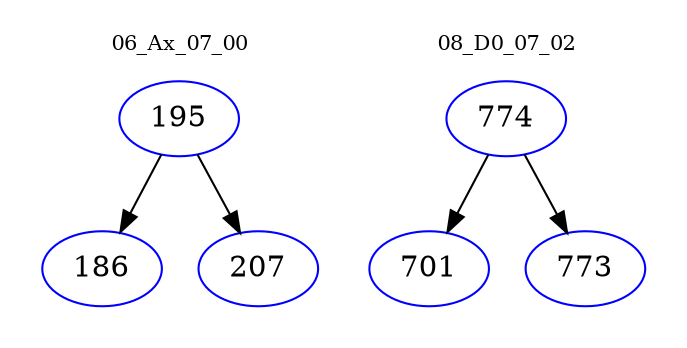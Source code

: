 digraph{
subgraph cluster_0 {
color = white
label = "06_Ax_07_00";
fontsize=10;
T0_195 [label="195", color="blue"]
T0_195 -> T0_186 [color="black"]
T0_186 [label="186", color="blue"]
T0_195 -> T0_207 [color="black"]
T0_207 [label="207", color="blue"]
}
subgraph cluster_1 {
color = white
label = "08_D0_07_02";
fontsize=10;
T1_774 [label="774", color="blue"]
T1_774 -> T1_701 [color="black"]
T1_701 [label="701", color="blue"]
T1_774 -> T1_773 [color="black"]
T1_773 [label="773", color="blue"]
}
}
